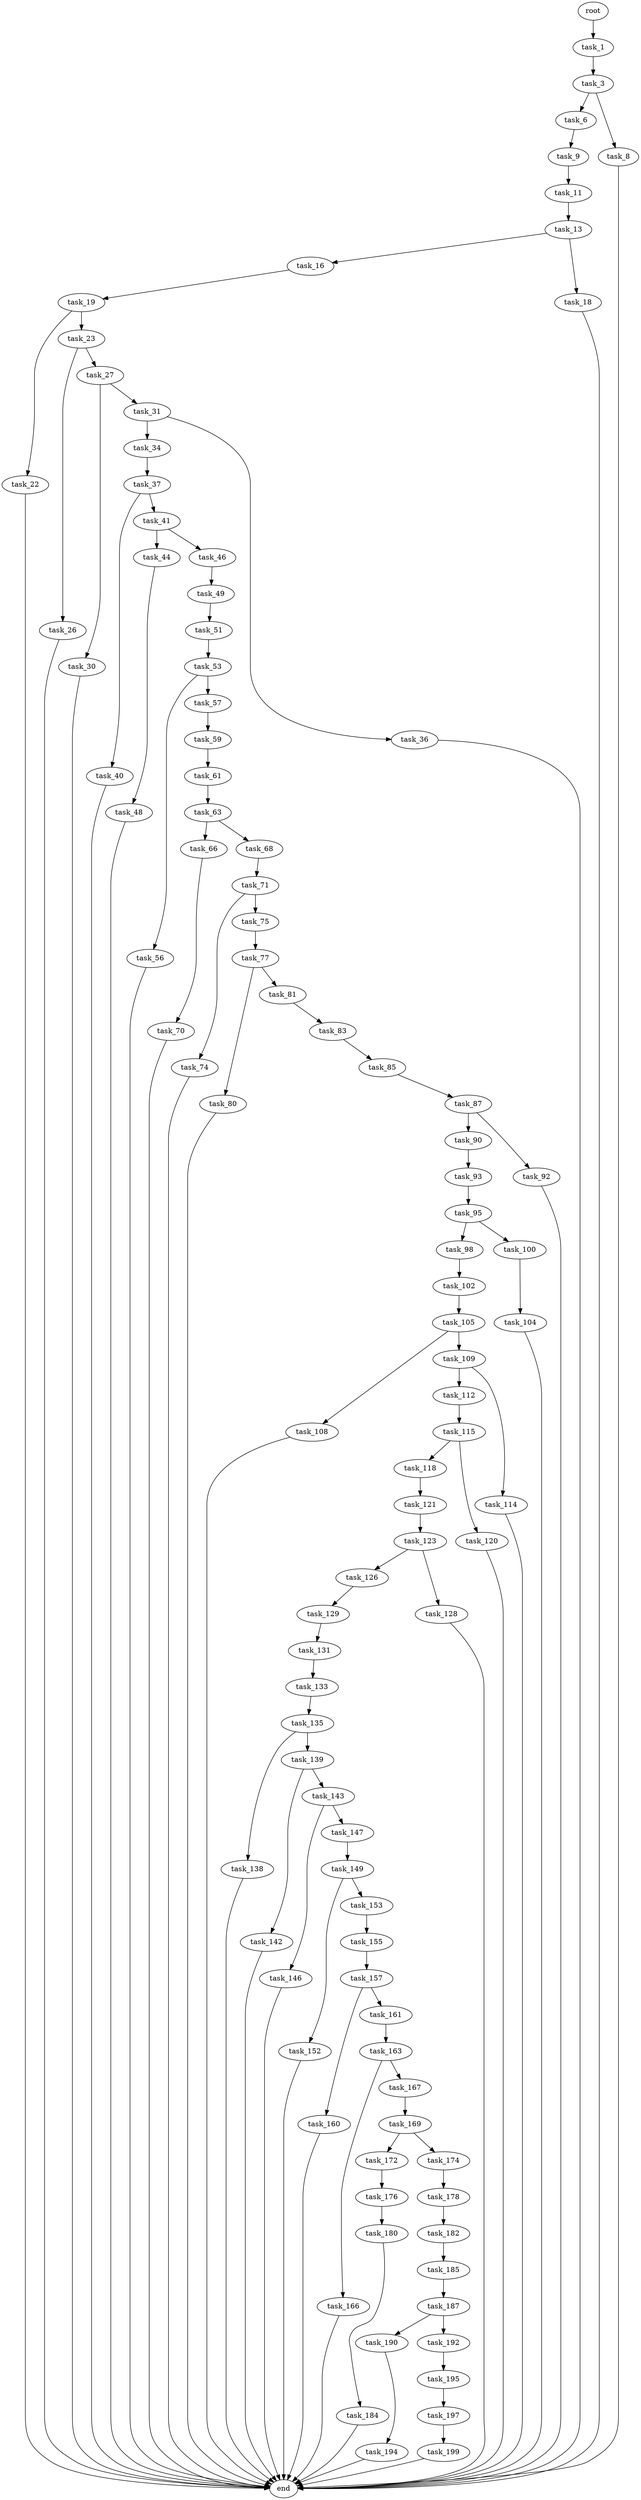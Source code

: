 digraph G {
  root [size="0.000000"];
  task_1 [size="1073741824000.000000"];
  task_3 [size="2579870564.000000"];
  task_6 [size="8304281900.000000"];
  task_8 [size="782757789696.000000"];
  task_9 [size="8589934592.000000"];
  end [size="0.000000"];
  task_11 [size="160193567544.000000"];
  task_13 [size="549755813888.000000"];
  task_16 [size="398391632631.000000"];
  task_18 [size="231928233984.000000"];
  task_19 [size="307842136433.000000"];
  task_22 [size="175921033620.000000"];
  task_23 [size="189877832028.000000"];
  task_26 [size="144905631048.000000"];
  task_27 [size="286359371764.000000"];
  task_30 [size="309675369947.000000"];
  task_31 [size="62141133960.000000"];
  task_34 [size="7437714142.000000"];
  task_36 [size="8405717366.000000"];
  task_37 [size="179683907678.000000"];
  task_40 [size="549755813888.000000"];
  task_41 [size="11607728154.000000"];
  task_44 [size="1061779293594.000000"];
  task_46 [size="134217728000.000000"];
  task_48 [size="549755813888.000000"];
  task_49 [size="231928233984.000000"];
  task_51 [size="134217728000.000000"];
  task_53 [size="17836423822.000000"];
  task_56 [size="68719476736.000000"];
  task_57 [size="782757789696.000000"];
  task_59 [size="1460733709.000000"];
  task_61 [size="48433196138.000000"];
  task_63 [size="134217728000.000000"];
  task_66 [size="134217728000.000000"];
  task_68 [size="314526939242.000000"];
  task_70 [size="6431553997.000000"];
  task_71 [size="1168715960.000000"];
  task_74 [size="3451475907.000000"];
  task_75 [size="1944108436.000000"];
  task_77 [size="782757789696.000000"];
  task_80 [size="549755813888.000000"];
  task_81 [size="95605449868.000000"];
  task_83 [size="368293445632.000000"];
  task_85 [size="63137820514.000000"];
  task_87 [size="2069562368.000000"];
  task_90 [size="368293445632.000000"];
  task_92 [size="23856248988.000000"];
  task_93 [size="4340406956.000000"];
  task_95 [size="782757789696.000000"];
  task_98 [size="24768001443.000000"];
  task_100 [size="38736806090.000000"];
  task_102 [size="24639386835.000000"];
  task_104 [size="1460647808.000000"];
  task_105 [size="37305564748.000000"];
  task_108 [size="549755813888.000000"];
  task_109 [size="8589934592.000000"];
  task_112 [size="4922422096.000000"];
  task_114 [size="14330501190.000000"];
  task_115 [size="26942828156.000000"];
  task_118 [size="28245878590.000000"];
  task_120 [size="766907292.000000"];
  task_121 [size="53386226132.000000"];
  task_123 [size="180760328110.000000"];
  task_126 [size="29684673716.000000"];
  task_128 [size="6964670635.000000"];
  task_129 [size="44636334312.000000"];
  task_131 [size="368293445632.000000"];
  task_133 [size="634889913242.000000"];
  task_135 [size="368293445632.000000"];
  task_138 [size="68719476736.000000"];
  task_139 [size="1073741824000.000000"];
  task_142 [size="5690049758.000000"];
  task_143 [size="134217728000.000000"];
  task_146 [size="28991029248.000000"];
  task_147 [size="28991029248.000000"];
  task_149 [size="12333271686.000000"];
  task_152 [size="16337745372.000000"];
  task_153 [size="68719476736.000000"];
  task_155 [size="68719476736.000000"];
  task_157 [size="368293445632.000000"];
  task_160 [size="3839077197.000000"];
  task_161 [size="5931490777.000000"];
  task_163 [size="1073741824000.000000"];
  task_166 [size="12554739727.000000"];
  task_167 [size="6685337465.000000"];
  task_169 [size="7268110056.000000"];
  task_172 [size="7634680278.000000"];
  task_174 [size="533715770.000000"];
  task_176 [size="810581841.000000"];
  task_178 [size="35884952148.000000"];
  task_180 [size="782757789696.000000"];
  task_182 [size="709833830115.000000"];
  task_184 [size="68719476736.000000"];
  task_185 [size="2886777699.000000"];
  task_187 [size="644503230116.000000"];
  task_190 [size="9911911796.000000"];
  task_192 [size="8589934592.000000"];
  task_194 [size="33703220803.000000"];
  task_195 [size="8589934592.000000"];
  task_197 [size="15954398100.000000"];
  task_199 [size="8589934592.000000"];

  root -> task_1 [size="1.000000"];
  task_1 -> task_3 [size="838860800.000000"];
  task_3 -> task_6 [size="301989888.000000"];
  task_3 -> task_8 [size="301989888.000000"];
  task_6 -> task_9 [size="134217728.000000"];
  task_8 -> end [size="1.000000"];
  task_9 -> task_11 [size="33554432.000000"];
  task_11 -> task_13 [size="134217728.000000"];
  task_13 -> task_16 [size="536870912.000000"];
  task_13 -> task_18 [size="536870912.000000"];
  task_16 -> task_19 [size="838860800.000000"];
  task_18 -> end [size="1.000000"];
  task_19 -> task_22 [size="301989888.000000"];
  task_19 -> task_23 [size="301989888.000000"];
  task_22 -> end [size="1.000000"];
  task_23 -> task_26 [size="134217728.000000"];
  task_23 -> task_27 [size="134217728.000000"];
  task_26 -> end [size="1.000000"];
  task_27 -> task_30 [size="209715200.000000"];
  task_27 -> task_31 [size="209715200.000000"];
  task_30 -> end [size="1.000000"];
  task_31 -> task_34 [size="134217728.000000"];
  task_31 -> task_36 [size="134217728.000000"];
  task_34 -> task_37 [size="134217728.000000"];
  task_36 -> end [size="1.000000"];
  task_37 -> task_40 [size="301989888.000000"];
  task_37 -> task_41 [size="301989888.000000"];
  task_40 -> end [size="1.000000"];
  task_41 -> task_44 [size="209715200.000000"];
  task_41 -> task_46 [size="209715200.000000"];
  task_44 -> task_48 [size="679477248.000000"];
  task_46 -> task_49 [size="209715200.000000"];
  task_48 -> end [size="1.000000"];
  task_49 -> task_51 [size="301989888.000000"];
  task_51 -> task_53 [size="209715200.000000"];
  task_53 -> task_56 [size="33554432.000000"];
  task_53 -> task_57 [size="33554432.000000"];
  task_56 -> end [size="1.000000"];
  task_57 -> task_59 [size="679477248.000000"];
  task_59 -> task_61 [size="134217728.000000"];
  task_61 -> task_63 [size="838860800.000000"];
  task_63 -> task_66 [size="209715200.000000"];
  task_63 -> task_68 [size="209715200.000000"];
  task_66 -> task_70 [size="209715200.000000"];
  task_68 -> task_71 [size="209715200.000000"];
  task_70 -> end [size="1.000000"];
  task_71 -> task_74 [size="75497472.000000"];
  task_71 -> task_75 [size="75497472.000000"];
  task_74 -> end [size="1.000000"];
  task_75 -> task_77 [size="33554432.000000"];
  task_77 -> task_80 [size="679477248.000000"];
  task_77 -> task_81 [size="679477248.000000"];
  task_80 -> end [size="1.000000"];
  task_81 -> task_83 [size="209715200.000000"];
  task_83 -> task_85 [size="411041792.000000"];
  task_85 -> task_87 [size="209715200.000000"];
  task_87 -> task_90 [size="33554432.000000"];
  task_87 -> task_92 [size="33554432.000000"];
  task_90 -> task_93 [size="411041792.000000"];
  task_92 -> end [size="1.000000"];
  task_93 -> task_95 [size="134217728.000000"];
  task_95 -> task_98 [size="679477248.000000"];
  task_95 -> task_100 [size="679477248.000000"];
  task_98 -> task_102 [size="679477248.000000"];
  task_100 -> task_104 [size="75497472.000000"];
  task_102 -> task_105 [size="411041792.000000"];
  task_104 -> end [size="1.000000"];
  task_105 -> task_108 [size="75497472.000000"];
  task_105 -> task_109 [size="75497472.000000"];
  task_108 -> end [size="1.000000"];
  task_109 -> task_112 [size="33554432.000000"];
  task_109 -> task_114 [size="33554432.000000"];
  task_112 -> task_115 [size="134217728.000000"];
  task_114 -> end [size="1.000000"];
  task_115 -> task_118 [size="838860800.000000"];
  task_115 -> task_120 [size="838860800.000000"];
  task_118 -> task_121 [size="33554432.000000"];
  task_120 -> end [size="1.000000"];
  task_121 -> task_123 [size="75497472.000000"];
  task_123 -> task_126 [size="411041792.000000"];
  task_123 -> task_128 [size="411041792.000000"];
  task_126 -> task_129 [size="33554432.000000"];
  task_128 -> end [size="1.000000"];
  task_129 -> task_131 [size="134217728.000000"];
  task_131 -> task_133 [size="411041792.000000"];
  task_133 -> task_135 [size="838860800.000000"];
  task_135 -> task_138 [size="411041792.000000"];
  task_135 -> task_139 [size="411041792.000000"];
  task_138 -> end [size="1.000000"];
  task_139 -> task_142 [size="838860800.000000"];
  task_139 -> task_143 [size="838860800.000000"];
  task_142 -> end [size="1.000000"];
  task_143 -> task_146 [size="209715200.000000"];
  task_143 -> task_147 [size="209715200.000000"];
  task_146 -> end [size="1.000000"];
  task_147 -> task_149 [size="75497472.000000"];
  task_149 -> task_152 [size="679477248.000000"];
  task_149 -> task_153 [size="679477248.000000"];
  task_152 -> end [size="1.000000"];
  task_153 -> task_155 [size="134217728.000000"];
  task_155 -> task_157 [size="134217728.000000"];
  task_157 -> task_160 [size="411041792.000000"];
  task_157 -> task_161 [size="411041792.000000"];
  task_160 -> end [size="1.000000"];
  task_161 -> task_163 [size="209715200.000000"];
  task_163 -> task_166 [size="838860800.000000"];
  task_163 -> task_167 [size="838860800.000000"];
  task_166 -> end [size="1.000000"];
  task_167 -> task_169 [size="679477248.000000"];
  task_169 -> task_172 [size="536870912.000000"];
  task_169 -> task_174 [size="536870912.000000"];
  task_172 -> task_176 [size="209715200.000000"];
  task_174 -> task_178 [size="33554432.000000"];
  task_176 -> task_180 [size="33554432.000000"];
  task_178 -> task_182 [size="134217728.000000"];
  task_180 -> task_184 [size="679477248.000000"];
  task_182 -> task_185 [size="838860800.000000"];
  task_184 -> end [size="1.000000"];
  task_185 -> task_187 [size="134217728.000000"];
  task_187 -> task_190 [size="679477248.000000"];
  task_187 -> task_192 [size="679477248.000000"];
  task_190 -> task_194 [size="209715200.000000"];
  task_192 -> task_195 [size="33554432.000000"];
  task_194 -> end [size="1.000000"];
  task_195 -> task_197 [size="33554432.000000"];
  task_197 -> task_199 [size="33554432.000000"];
  task_199 -> end [size="1.000000"];
}
